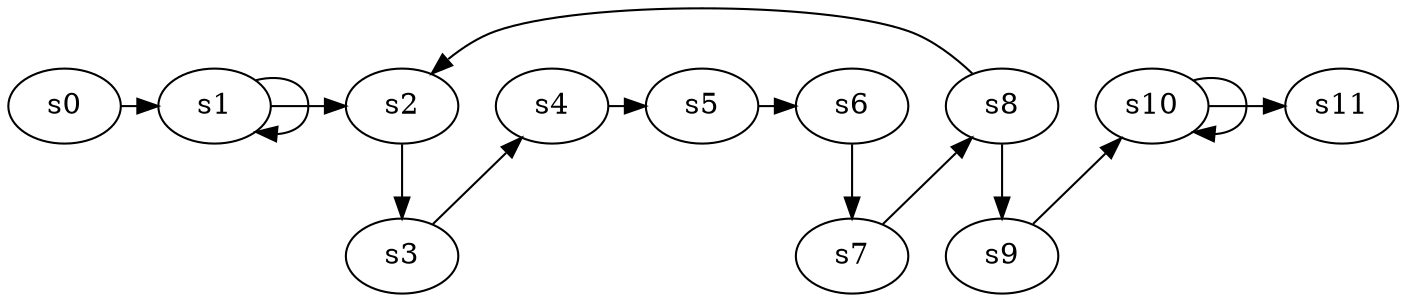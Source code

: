digraph game_0092_chain_12 {
    s0 [name="s0", player=0];
    s1 [name="s1", player=1];
    s2 [name="s2", player=0, target=1];
    s3 [name="s3", player=1];
    s4 [name="s4", player=0];
    s5 [name="s5", player=1];
    s6 [name="s6", player=0];
    s7 [name="s7", player=1];
    s8 [name="s8", player=0];
    s9 [name="s9", player=1, target=1];
    s10 [name="s10", player=0, target=1];
    s11 [name="s11", player=1, target=1];

    s0 -> s1 [constraint="time % 3 == 0"];
    s1 -> s2 [constraint="time == 7 || time == 8 || time == 9 || time == 11"];
    s2 -> s3;
    s3 -> s4 [constraint="time == 0 || time == 7 || time == 13 || time == 16"];
    s4 -> s5 [constraint="time == 0 || time == 5 || time == 12"];
    s5 -> s6 [constraint="time == 2 || time == 3 || time == 6 || time == 16"];
    s6 -> s7;
    s7 -> s8 [constraint="time % 3 == 2"];
    s8 -> s9;
    s9 -> s10 [constraint="time == 10 || time == 14 || time == 19"];
    s10 -> s11 [constraint="time % 2 == 1"];
    s1 -> s1 [constraint="time % 4 == 0"];
    s8 -> s2 [constraint="!(time % 3 == 0)"];
    s10 -> s10 [constraint="time % 2 == 0"];
}
